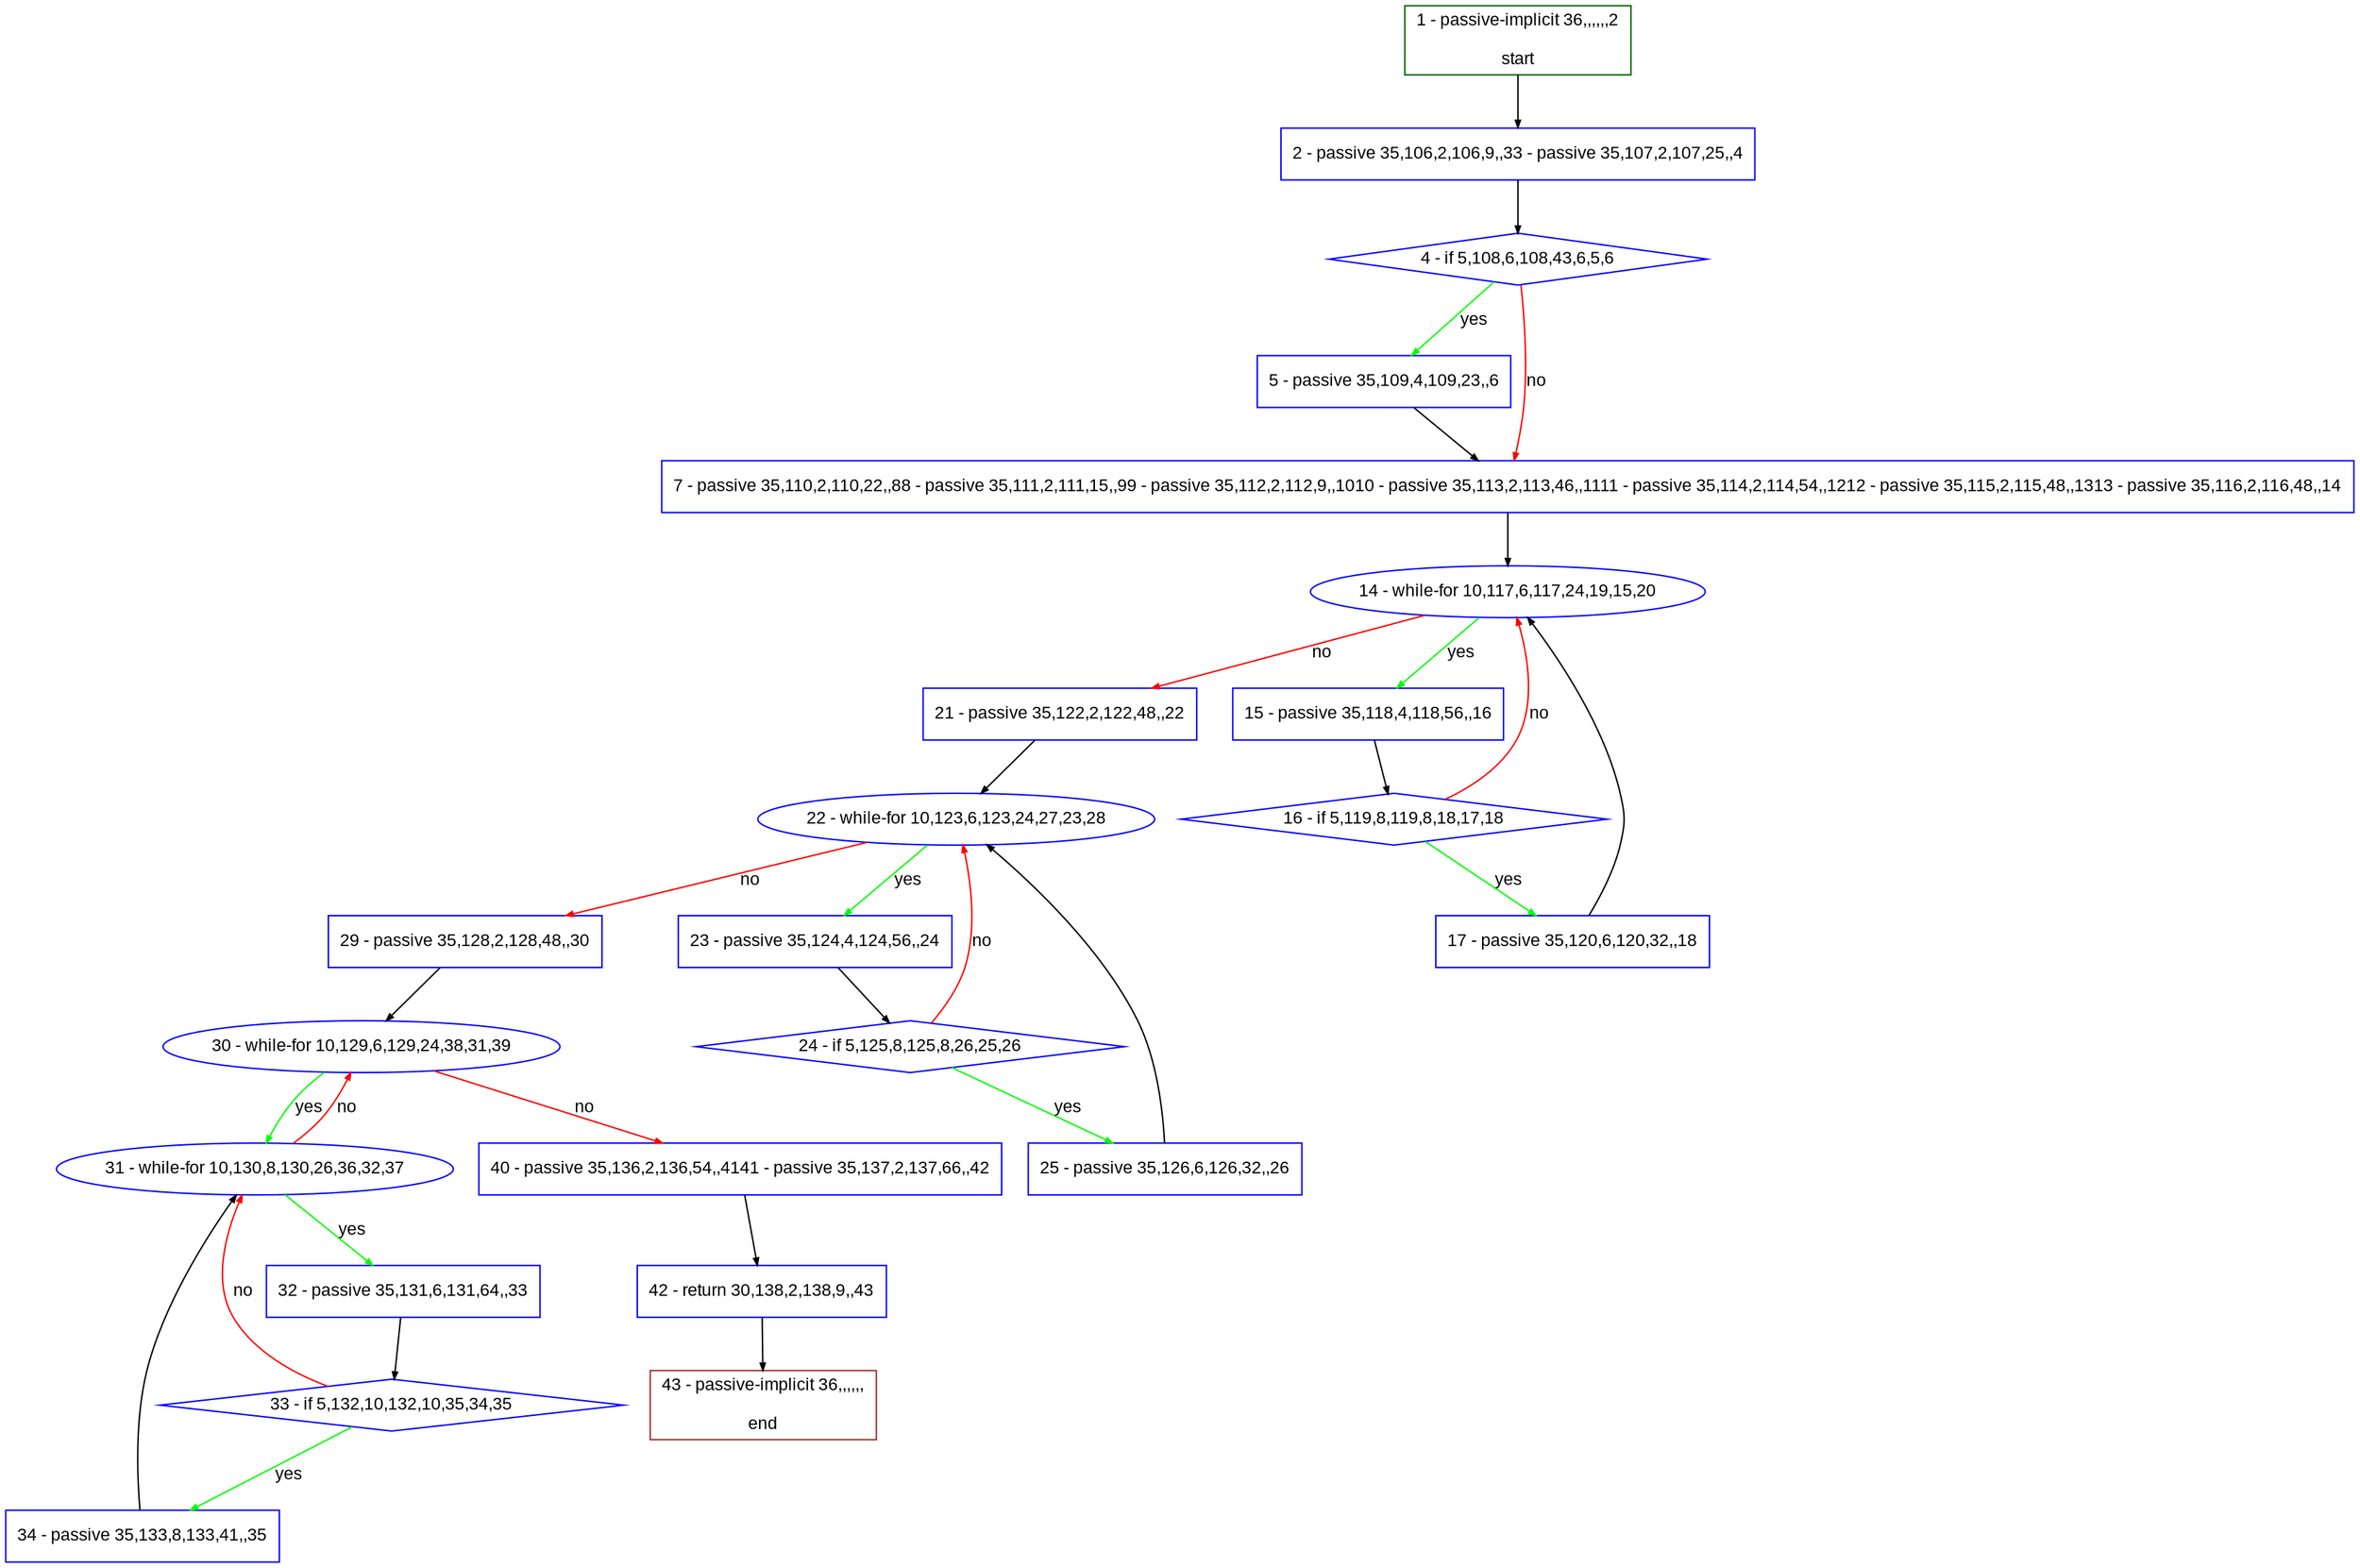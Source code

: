 digraph "" {
  graph [pack="true", label="", fontsize="12", packmode="clust", fontname="Arial", fillcolor="#FFFFCC", bgcolor="white", style="rounded,filled", compound="true"];
  node [node_initialized="no", label="", color="grey", fontsize="12", fillcolor="white", fontname="Arial", style="filled", shape="rectangle", compound="true", fixedsize="false"];
  edge [fontcolor="black", arrowhead="normal", arrowtail="none", arrowsize="0.5", ltail="", label="", color="black", fontsize="12", lhead="", fontname="Arial", dir="forward", compound="true"];
  __N1 [label="2 - passive 35,106,2,106,9,,33 - passive 35,107,2,107,25,,4", color="#0000ff", fillcolor="#ffffff", style="filled", shape="box"];
  __N2 [label="1 - passive-implicit 36,,,,,,2\n\nstart", color="#006400", fillcolor="#ffffff", style="filled", shape="box"];
  __N3 [label="4 - if 5,108,6,108,43,6,5,6", color="#0000ff", fillcolor="#ffffff", style="filled", shape="diamond"];
  __N4 [label="5 - passive 35,109,4,109,23,,6", color="#0000ff", fillcolor="#ffffff", style="filled", shape="box"];
  __N5 [label="7 - passive 35,110,2,110,22,,88 - passive 35,111,2,111,15,,99 - passive 35,112,2,112,9,,1010 - passive 35,113,2,113,46,,1111 - passive 35,114,2,114,54,,1212 - passive 35,115,2,115,48,,1313 - passive 35,116,2,116,48,,14", color="#0000ff", fillcolor="#ffffff", style="filled", shape="box"];
  __N6 [label="14 - while-for 10,117,6,117,24,19,15,20", color="#0000ff", fillcolor="#ffffff", style="filled", shape="oval"];
  __N7 [label="15 - passive 35,118,4,118,56,,16", color="#0000ff", fillcolor="#ffffff", style="filled", shape="box"];
  __N8 [label="21 - passive 35,122,2,122,48,,22", color="#0000ff", fillcolor="#ffffff", style="filled", shape="box"];
  __N9 [label="16 - if 5,119,8,119,8,18,17,18", color="#0000ff", fillcolor="#ffffff", style="filled", shape="diamond"];
  __N10 [label="17 - passive 35,120,6,120,32,,18", color="#0000ff", fillcolor="#ffffff", style="filled", shape="box"];
  __N11 [label="22 - while-for 10,123,6,123,24,27,23,28", color="#0000ff", fillcolor="#ffffff", style="filled", shape="oval"];
  __N12 [label="23 - passive 35,124,4,124,56,,24", color="#0000ff", fillcolor="#ffffff", style="filled", shape="box"];
  __N13 [label="29 - passive 35,128,2,128,48,,30", color="#0000ff", fillcolor="#ffffff", style="filled", shape="box"];
  __N14 [label="24 - if 5,125,8,125,8,26,25,26", color="#0000ff", fillcolor="#ffffff", style="filled", shape="diamond"];
  __N15 [label="25 - passive 35,126,6,126,32,,26", color="#0000ff", fillcolor="#ffffff", style="filled", shape="box"];
  __N16 [label="30 - while-for 10,129,6,129,24,38,31,39", color="#0000ff", fillcolor="#ffffff", style="filled", shape="oval"];
  __N17 [label="31 - while-for 10,130,8,130,26,36,32,37", color="#0000ff", fillcolor="#ffffff", style="filled", shape="oval"];
  __N18 [label="40 - passive 35,136,2,136,54,,4141 - passive 35,137,2,137,66,,42", color="#0000ff", fillcolor="#ffffff", style="filled", shape="box"];
  __N19 [label="32 - passive 35,131,6,131,64,,33", color="#0000ff", fillcolor="#ffffff", style="filled", shape="box"];
  __N20 [label="33 - if 5,132,10,132,10,35,34,35", color="#0000ff", fillcolor="#ffffff", style="filled", shape="diamond"];
  __N21 [label="34 - passive 35,133,8,133,41,,35", color="#0000ff", fillcolor="#ffffff", style="filled", shape="box"];
  __N22 [label="42 - return 30,138,2,138,9,,43", color="#0000ff", fillcolor="#ffffff", style="filled", shape="box"];
  __N23 [label="43 - passive-implicit 36,,,,,,\n\nend", color="#a52a2a", fillcolor="#ffffff", style="filled", shape="box"];
  __N2 -> __N1 [arrowhead="normal", arrowtail="none", color="#000000", label="", dir="forward"];
  __N1 -> __N3 [arrowhead="normal", arrowtail="none", color="#000000", label="", dir="forward"];
  __N3 -> __N4 [arrowhead="normal", arrowtail="none", color="#00ff00", label="yes", dir="forward"];
  __N3 -> __N5 [arrowhead="normal", arrowtail="none", color="#ff0000", label="no", dir="forward"];
  __N4 -> __N5 [arrowhead="normal", arrowtail="none", color="#000000", label="", dir="forward"];
  __N5 -> __N6 [arrowhead="normal", arrowtail="none", color="#000000", label="", dir="forward"];
  __N6 -> __N7 [arrowhead="normal", arrowtail="none", color="#00ff00", label="yes", dir="forward"];
  __N6 -> __N8 [arrowhead="normal", arrowtail="none", color="#ff0000", label="no", dir="forward"];
  __N7 -> __N9 [arrowhead="normal", arrowtail="none", color="#000000", label="", dir="forward"];
  __N9 -> __N6 [arrowhead="normal", arrowtail="none", color="#ff0000", label="no", dir="forward"];
  __N9 -> __N10 [arrowhead="normal", arrowtail="none", color="#00ff00", label="yes", dir="forward"];
  __N10 -> __N6 [arrowhead="normal", arrowtail="none", color="#000000", label="", dir="forward"];
  __N8 -> __N11 [arrowhead="normal", arrowtail="none", color="#000000", label="", dir="forward"];
  __N11 -> __N12 [arrowhead="normal", arrowtail="none", color="#00ff00", label="yes", dir="forward"];
  __N11 -> __N13 [arrowhead="normal", arrowtail="none", color="#ff0000", label="no", dir="forward"];
  __N12 -> __N14 [arrowhead="normal", arrowtail="none", color="#000000", label="", dir="forward"];
  __N14 -> __N11 [arrowhead="normal", arrowtail="none", color="#ff0000", label="no", dir="forward"];
  __N14 -> __N15 [arrowhead="normal", arrowtail="none", color="#00ff00", label="yes", dir="forward"];
  __N15 -> __N11 [arrowhead="normal", arrowtail="none", color="#000000", label="", dir="forward"];
  __N13 -> __N16 [arrowhead="normal", arrowtail="none", color="#000000", label="", dir="forward"];
  __N16 -> __N17 [arrowhead="normal", arrowtail="none", color="#00ff00", label="yes", dir="forward"];
  __N17 -> __N16 [arrowhead="normal", arrowtail="none", color="#ff0000", label="no", dir="forward"];
  __N16 -> __N18 [arrowhead="normal", arrowtail="none", color="#ff0000", label="no", dir="forward"];
  __N17 -> __N19 [arrowhead="normal", arrowtail="none", color="#00ff00", label="yes", dir="forward"];
  __N19 -> __N20 [arrowhead="normal", arrowtail="none", color="#000000", label="", dir="forward"];
  __N20 -> __N17 [arrowhead="normal", arrowtail="none", color="#ff0000", label="no", dir="forward"];
  __N20 -> __N21 [arrowhead="normal", arrowtail="none", color="#00ff00", label="yes", dir="forward"];
  __N21 -> __N17 [arrowhead="normal", arrowtail="none", color="#000000", label="", dir="forward"];
  __N18 -> __N22 [arrowhead="normal", arrowtail="none", color="#000000", label="", dir="forward"];
  __N22 -> __N23 [arrowhead="normal", arrowtail="none", color="#000000", label="", dir="forward"];
}
